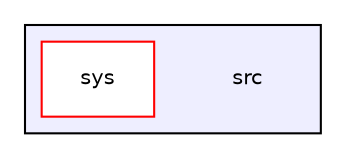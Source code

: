 digraph "src" {
  compound=true
  node [ fontsize="10", fontname="Helvetica"];
  edge [ labelfontsize="10", labelfontname="Helvetica"];
  subgraph clusterdir_68267d1309a1af8e8297ef4c3efbcdba {
    graph [ bgcolor="#eeeeff", pencolor="black", label="" URL="dir_68267d1309a1af8e8297ef4c3efbcdba.html"];
    dir_68267d1309a1af8e8297ef4c3efbcdba [shape=plaintext label="src"];
  dir_220d2bd384b446346a1cdcf02b1b2295 [shape=box label="sys" fillcolor="white" style="filled" color="red" URL="dir_220d2bd384b446346a1cdcf02b1b2295.html"];
  }
}
